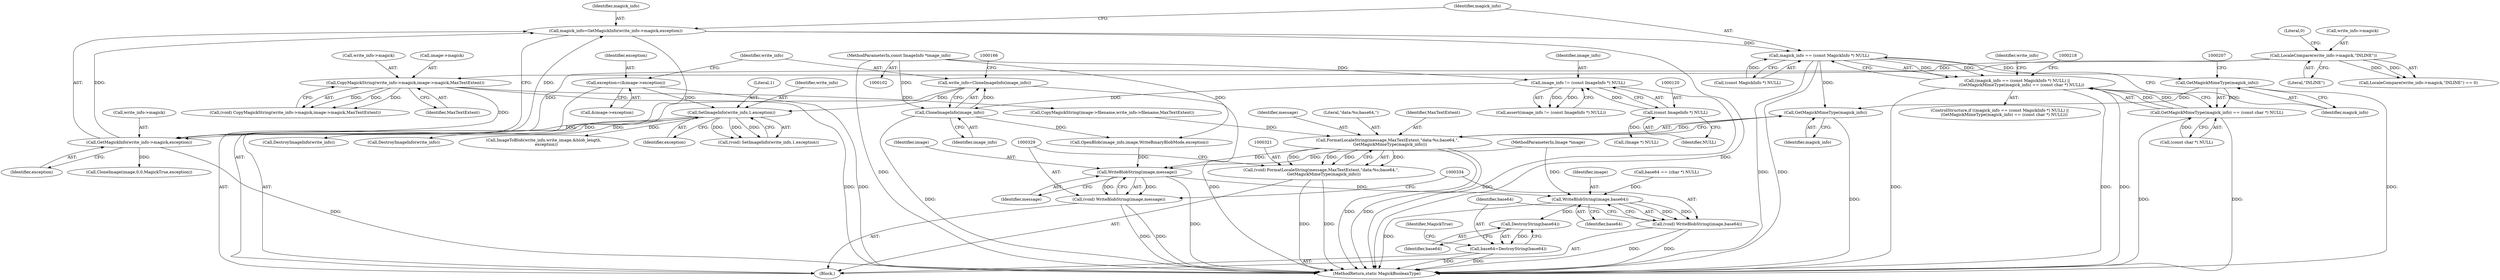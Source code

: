 digraph "0_ImageMagick_45aeda5da9eb328689afc221fa3b7dfa5cdea54d@pointer" {
"1000189" [label="(Call,magick_info=GetMagickInfo(write_info->magick,exception))"];
"1000191" [label="(Call,GetMagickInfo(write_info->magick,exception))"];
"1000181" [label="(Call,CopyMagickString(write_info->magick,image->magick,MaxTextExtent))"];
"1000173" [label="(Call,LocaleCompare(write_info->magick,\"INLINE\"))"];
"1000167" [label="(Call,SetImageInfo(write_info,1,exception))"];
"1000161" [label="(Call,write_info=CloneImageInfo(image_info))"];
"1000163" [label="(Call,CloneImageInfo(image_info))"];
"1000117" [label="(Call,image_info != (const ImageInfo *) NULL)"];
"1000103" [label="(MethodParameterIn,const ImageInfo *image_info)"];
"1000119" [label="(Call,(const ImageInfo *) NULL)"];
"1000155" [label="(Call,exception=(&image->exception))"];
"1000198" [label="(Call,magick_info == (const MagickInfo *) NULL)"];
"1000197" [label="(Call,(magick_info == (const MagickInfo *) NULL) ||\n       (GetMagickMimeType(magick_info) == (const char *) NULL))"];
"1000204" [label="(Call,GetMagickMimeType(magick_info))"];
"1000203" [label="(Call,GetMagickMimeType(magick_info) == (const char *) NULL)"];
"1000326" [label="(Call,GetMagickMimeType(magick_info))"];
"1000322" [label="(Call,FormatLocaleString(message,MaxTextExtent,\"data:%s;base64,\",\n    GetMagickMimeType(magick_info)))"];
"1000320" [label="(Call,(void) FormatLocaleString(message,MaxTextExtent,\"data:%s;base64,\",\n    GetMagickMimeType(magick_info)))"];
"1000330" [label="(Call,WriteBlobString(image,message))"];
"1000328" [label="(Call,(void) WriteBlobString(image,message))"];
"1000335" [label="(Call,WriteBlobString(image,base64))"];
"1000333" [label="(Call,(void) WriteBlobString(image,base64))"];
"1000340" [label="(Call,DestroyString(base64))"];
"1000338" [label="(Call,base64=DestroyString(base64))"];
"1000199" [label="(Identifier,magick_info)"];
"1000219" [label="(Call,CopyMagickString(image->filename,write_info->filename,MaxTextExtent))"];
"1000322" [label="(Call,FormatLocaleString(message,MaxTextExtent,\"data:%s;base64,\",\n    GetMagickMimeType(magick_info)))"];
"1000335" [label="(Call,WriteBlobString(image,base64))"];
"1000255" [label="(Call,ImageToBlob(write_info,write_image,&blob_length,\n    exception))"];
"1000118" [label="(Identifier,image_info)"];
"1000341" [label="(Identifier,base64)"];
"1000170" [label="(Identifier,exception)"];
"1000232" [label="(Call,CloneImage(image,0,0,MagickTrue,exception))"];
"1000211" [label="(Identifier,write_info)"];
"1000161" [label="(Call,write_info=CloneImageInfo(image_info))"];
"1000119" [label="(Call,(const ImageInfo *) NULL)"];
"1000200" [label="(Call,(const MagickInfo *) NULL)"];
"1000336" [label="(Identifier,image)"];
"1000165" [label="(Call,(void) SetImageInfo(write_info,1,exception))"];
"1000163" [label="(Call,CloneImageInfo(image_info))"];
"1000323" [label="(Identifier,message)"];
"1000169" [label="(Literal,1)"];
"1000339" [label="(Identifier,base64)"];
"1000325" [label="(Literal,\"data:%s;base64,\")"];
"1000294" [label="(Call,base64 == (char *) NULL)"];
"1000320" [label="(Call,(void) FormatLocaleString(message,MaxTextExtent,\"data:%s;base64,\",\n    GetMagickMimeType(magick_info)))"];
"1000212" [label="(Call,DestroyImageInfo(write_info))"];
"1000172" [label="(Call,LocaleCompare(write_info->magick,\"INLINE\") == 0)"];
"1000162" [label="(Identifier,write_info)"];
"1000203" [label="(Call,GetMagickMimeType(magick_info) == (const char *) NULL)"];
"1000105" [label="(Block,)"];
"1000328" [label="(Call,(void) WriteBlobString(image,message))"];
"1000333" [label="(Call,(void) WriteBlobString(image,base64))"];
"1000167" [label="(Call,SetImageInfo(write_info,1,exception))"];
"1000156" [label="(Identifier,exception)"];
"1000324" [label="(Identifier,MaxTextExtent)"];
"1000103" [label="(MethodParameterIn,const ImageInfo *image_info)"];
"1000157" [label="(Call,&image->exception)"];
"1000326" [label="(Call,GetMagickMimeType(magick_info))"];
"1000155" [label="(Call,exception=(&image->exception))"];
"1000173" [label="(Call,LocaleCompare(write_info->magick,\"INLINE\"))"];
"1000247" [label="(Call,DestroyImageInfo(write_info))"];
"1000189" [label="(Call,magick_info=GetMagickInfo(write_info->magick,exception))"];
"1000206" [label="(Call,(const char *) NULL)"];
"1000104" [label="(MethodParameterIn,Image *image)"];
"1000185" [label="(Call,image->magick)"];
"1000117" [label="(Call,image_info != (const ImageInfo *) NULL)"];
"1000174" [label="(Call,write_info->magick)"];
"1000181" [label="(Call,CopyMagickString(write_info->magick,image->magick,MaxTextExtent))"];
"1000198" [label="(Call,magick_info == (const MagickInfo *) NULL)"];
"1000168" [label="(Identifier,write_info)"];
"1000340" [label="(Call,DestroyString(base64))"];
"1000116" [label="(Call,assert(image_info != (const ImageInfo *) NULL))"];
"1000304" [label="(Call,OpenBlob(image_info,image,WriteBinaryBlobMode,exception))"];
"1000192" [label="(Call,write_info->magick)"];
"1000188" [label="(Identifier,MaxTextExtent)"];
"1000191" [label="(Call,GetMagickInfo(write_info->magick,exception))"];
"1000344" [label="(MethodReturn,static MagickBooleanType)"];
"1000196" [label="(ControlStructure,if ((magick_info == (const MagickInfo *) NULL) ||\n       (GetMagickMimeType(magick_info) == (const char *) NULL)))"];
"1000190" [label="(Identifier,magick_info)"];
"1000330" [label="(Call,WriteBlobString(image,message))"];
"1000178" [label="(Literal,0)"];
"1000177" [label="(Literal,\"INLINE\")"];
"1000327" [label="(Identifier,magick_info)"];
"1000164" [label="(Identifier,image_info)"];
"1000205" [label="(Identifier,magick_info)"];
"1000204" [label="(Call,GetMagickMimeType(magick_info))"];
"1000332" [label="(Identifier,message)"];
"1000131" [label="(Call,(Image *) NULL)"];
"1000331" [label="(Identifier,image)"];
"1000338" [label="(Call,base64=DestroyString(base64))"];
"1000182" [label="(Call,write_info->magick)"];
"1000343" [label="(Identifier,MagickTrue)"];
"1000179" [label="(Call,(void) CopyMagickString(write_info->magick,image->magick,MaxTextExtent))"];
"1000121" [label="(Identifier,NULL)"];
"1000195" [label="(Identifier,exception)"];
"1000197" [label="(Call,(magick_info == (const MagickInfo *) NULL) ||\n       (GetMagickMimeType(magick_info) == (const char *) NULL))"];
"1000337" [label="(Identifier,base64)"];
"1000189" -> "1000105"  [label="AST: "];
"1000189" -> "1000191"  [label="CFG: "];
"1000190" -> "1000189"  [label="AST: "];
"1000191" -> "1000189"  [label="AST: "];
"1000199" -> "1000189"  [label="CFG: "];
"1000189" -> "1000344"  [label="DDG: "];
"1000191" -> "1000189"  [label="DDG: "];
"1000191" -> "1000189"  [label="DDG: "];
"1000189" -> "1000198"  [label="DDG: "];
"1000191" -> "1000195"  [label="CFG: "];
"1000192" -> "1000191"  [label="AST: "];
"1000195" -> "1000191"  [label="AST: "];
"1000191" -> "1000344"  [label="DDG: "];
"1000181" -> "1000191"  [label="DDG: "];
"1000173" -> "1000191"  [label="DDG: "];
"1000167" -> "1000191"  [label="DDG: "];
"1000191" -> "1000232"  [label="DDG: "];
"1000181" -> "1000179"  [label="AST: "];
"1000181" -> "1000188"  [label="CFG: "];
"1000182" -> "1000181"  [label="AST: "];
"1000185" -> "1000181"  [label="AST: "];
"1000188" -> "1000181"  [label="AST: "];
"1000179" -> "1000181"  [label="CFG: "];
"1000181" -> "1000344"  [label="DDG: "];
"1000181" -> "1000179"  [label="DDG: "];
"1000181" -> "1000179"  [label="DDG: "];
"1000181" -> "1000179"  [label="DDG: "];
"1000173" -> "1000181"  [label="DDG: "];
"1000181" -> "1000219"  [label="DDG: "];
"1000173" -> "1000172"  [label="AST: "];
"1000173" -> "1000177"  [label="CFG: "];
"1000174" -> "1000173"  [label="AST: "];
"1000177" -> "1000173"  [label="AST: "];
"1000178" -> "1000173"  [label="CFG: "];
"1000173" -> "1000172"  [label="DDG: "];
"1000173" -> "1000172"  [label="DDG: "];
"1000167" -> "1000165"  [label="AST: "];
"1000167" -> "1000170"  [label="CFG: "];
"1000168" -> "1000167"  [label="AST: "];
"1000169" -> "1000167"  [label="AST: "];
"1000170" -> "1000167"  [label="AST: "];
"1000165" -> "1000167"  [label="CFG: "];
"1000167" -> "1000165"  [label="DDG: "];
"1000167" -> "1000165"  [label="DDG: "];
"1000167" -> "1000165"  [label="DDG: "];
"1000161" -> "1000167"  [label="DDG: "];
"1000155" -> "1000167"  [label="DDG: "];
"1000167" -> "1000212"  [label="DDG: "];
"1000167" -> "1000247"  [label="DDG: "];
"1000167" -> "1000255"  [label="DDG: "];
"1000161" -> "1000105"  [label="AST: "];
"1000161" -> "1000163"  [label="CFG: "];
"1000162" -> "1000161"  [label="AST: "];
"1000163" -> "1000161"  [label="AST: "];
"1000166" -> "1000161"  [label="CFG: "];
"1000161" -> "1000344"  [label="DDG: "];
"1000163" -> "1000161"  [label="DDG: "];
"1000163" -> "1000164"  [label="CFG: "];
"1000164" -> "1000163"  [label="AST: "];
"1000163" -> "1000344"  [label="DDG: "];
"1000117" -> "1000163"  [label="DDG: "];
"1000103" -> "1000163"  [label="DDG: "];
"1000163" -> "1000304"  [label="DDG: "];
"1000117" -> "1000116"  [label="AST: "];
"1000117" -> "1000119"  [label="CFG: "];
"1000118" -> "1000117"  [label="AST: "];
"1000119" -> "1000117"  [label="AST: "];
"1000116" -> "1000117"  [label="CFG: "];
"1000117" -> "1000344"  [label="DDG: "];
"1000117" -> "1000116"  [label="DDG: "];
"1000117" -> "1000116"  [label="DDG: "];
"1000103" -> "1000117"  [label="DDG: "];
"1000119" -> "1000117"  [label="DDG: "];
"1000103" -> "1000102"  [label="AST: "];
"1000103" -> "1000344"  [label="DDG: "];
"1000103" -> "1000304"  [label="DDG: "];
"1000119" -> "1000121"  [label="CFG: "];
"1000120" -> "1000119"  [label="AST: "];
"1000121" -> "1000119"  [label="AST: "];
"1000119" -> "1000131"  [label="DDG: "];
"1000155" -> "1000105"  [label="AST: "];
"1000155" -> "1000157"  [label="CFG: "];
"1000156" -> "1000155"  [label="AST: "];
"1000157" -> "1000155"  [label="AST: "];
"1000162" -> "1000155"  [label="CFG: "];
"1000155" -> "1000344"  [label="DDG: "];
"1000198" -> "1000197"  [label="AST: "];
"1000198" -> "1000200"  [label="CFG: "];
"1000199" -> "1000198"  [label="AST: "];
"1000200" -> "1000198"  [label="AST: "];
"1000205" -> "1000198"  [label="CFG: "];
"1000197" -> "1000198"  [label="CFG: "];
"1000198" -> "1000344"  [label="DDG: "];
"1000198" -> "1000344"  [label="DDG: "];
"1000198" -> "1000197"  [label="DDG: "];
"1000198" -> "1000197"  [label="DDG: "];
"1000200" -> "1000198"  [label="DDG: "];
"1000198" -> "1000204"  [label="DDG: "];
"1000198" -> "1000326"  [label="DDG: "];
"1000197" -> "1000196"  [label="AST: "];
"1000197" -> "1000203"  [label="CFG: "];
"1000203" -> "1000197"  [label="AST: "];
"1000211" -> "1000197"  [label="CFG: "];
"1000218" -> "1000197"  [label="CFG: "];
"1000197" -> "1000344"  [label="DDG: "];
"1000197" -> "1000344"  [label="DDG: "];
"1000197" -> "1000344"  [label="DDG: "];
"1000203" -> "1000197"  [label="DDG: "];
"1000203" -> "1000197"  [label="DDG: "];
"1000204" -> "1000203"  [label="AST: "];
"1000204" -> "1000205"  [label="CFG: "];
"1000205" -> "1000204"  [label="AST: "];
"1000207" -> "1000204"  [label="CFG: "];
"1000204" -> "1000344"  [label="DDG: "];
"1000204" -> "1000203"  [label="DDG: "];
"1000204" -> "1000326"  [label="DDG: "];
"1000203" -> "1000206"  [label="CFG: "];
"1000206" -> "1000203"  [label="AST: "];
"1000203" -> "1000344"  [label="DDG: "];
"1000203" -> "1000344"  [label="DDG: "];
"1000206" -> "1000203"  [label="DDG: "];
"1000326" -> "1000322"  [label="AST: "];
"1000326" -> "1000327"  [label="CFG: "];
"1000327" -> "1000326"  [label="AST: "];
"1000322" -> "1000326"  [label="CFG: "];
"1000326" -> "1000344"  [label="DDG: "];
"1000326" -> "1000322"  [label="DDG: "];
"1000322" -> "1000320"  [label="AST: "];
"1000323" -> "1000322"  [label="AST: "];
"1000324" -> "1000322"  [label="AST: "];
"1000325" -> "1000322"  [label="AST: "];
"1000320" -> "1000322"  [label="CFG: "];
"1000322" -> "1000344"  [label="DDG: "];
"1000322" -> "1000344"  [label="DDG: "];
"1000322" -> "1000320"  [label="DDG: "];
"1000322" -> "1000320"  [label="DDG: "];
"1000322" -> "1000320"  [label="DDG: "];
"1000322" -> "1000320"  [label="DDG: "];
"1000219" -> "1000322"  [label="DDG: "];
"1000322" -> "1000330"  [label="DDG: "];
"1000320" -> "1000105"  [label="AST: "];
"1000321" -> "1000320"  [label="AST: "];
"1000329" -> "1000320"  [label="CFG: "];
"1000320" -> "1000344"  [label="DDG: "];
"1000320" -> "1000344"  [label="DDG: "];
"1000330" -> "1000328"  [label="AST: "];
"1000330" -> "1000332"  [label="CFG: "];
"1000331" -> "1000330"  [label="AST: "];
"1000332" -> "1000330"  [label="AST: "];
"1000328" -> "1000330"  [label="CFG: "];
"1000330" -> "1000344"  [label="DDG: "];
"1000330" -> "1000328"  [label="DDG: "];
"1000330" -> "1000328"  [label="DDG: "];
"1000304" -> "1000330"  [label="DDG: "];
"1000104" -> "1000330"  [label="DDG: "];
"1000330" -> "1000335"  [label="DDG: "];
"1000328" -> "1000105"  [label="AST: "];
"1000329" -> "1000328"  [label="AST: "];
"1000334" -> "1000328"  [label="CFG: "];
"1000328" -> "1000344"  [label="DDG: "];
"1000328" -> "1000344"  [label="DDG: "];
"1000335" -> "1000333"  [label="AST: "];
"1000335" -> "1000337"  [label="CFG: "];
"1000336" -> "1000335"  [label="AST: "];
"1000337" -> "1000335"  [label="AST: "];
"1000333" -> "1000335"  [label="CFG: "];
"1000335" -> "1000344"  [label="DDG: "];
"1000335" -> "1000333"  [label="DDG: "];
"1000335" -> "1000333"  [label="DDG: "];
"1000104" -> "1000335"  [label="DDG: "];
"1000294" -> "1000335"  [label="DDG: "];
"1000335" -> "1000340"  [label="DDG: "];
"1000333" -> "1000105"  [label="AST: "];
"1000334" -> "1000333"  [label="AST: "];
"1000339" -> "1000333"  [label="CFG: "];
"1000333" -> "1000344"  [label="DDG: "];
"1000333" -> "1000344"  [label="DDG: "];
"1000340" -> "1000338"  [label="AST: "];
"1000340" -> "1000341"  [label="CFG: "];
"1000341" -> "1000340"  [label="AST: "];
"1000338" -> "1000340"  [label="CFG: "];
"1000340" -> "1000338"  [label="DDG: "];
"1000338" -> "1000105"  [label="AST: "];
"1000339" -> "1000338"  [label="AST: "];
"1000343" -> "1000338"  [label="CFG: "];
"1000338" -> "1000344"  [label="DDG: "];
"1000338" -> "1000344"  [label="DDG: "];
}
